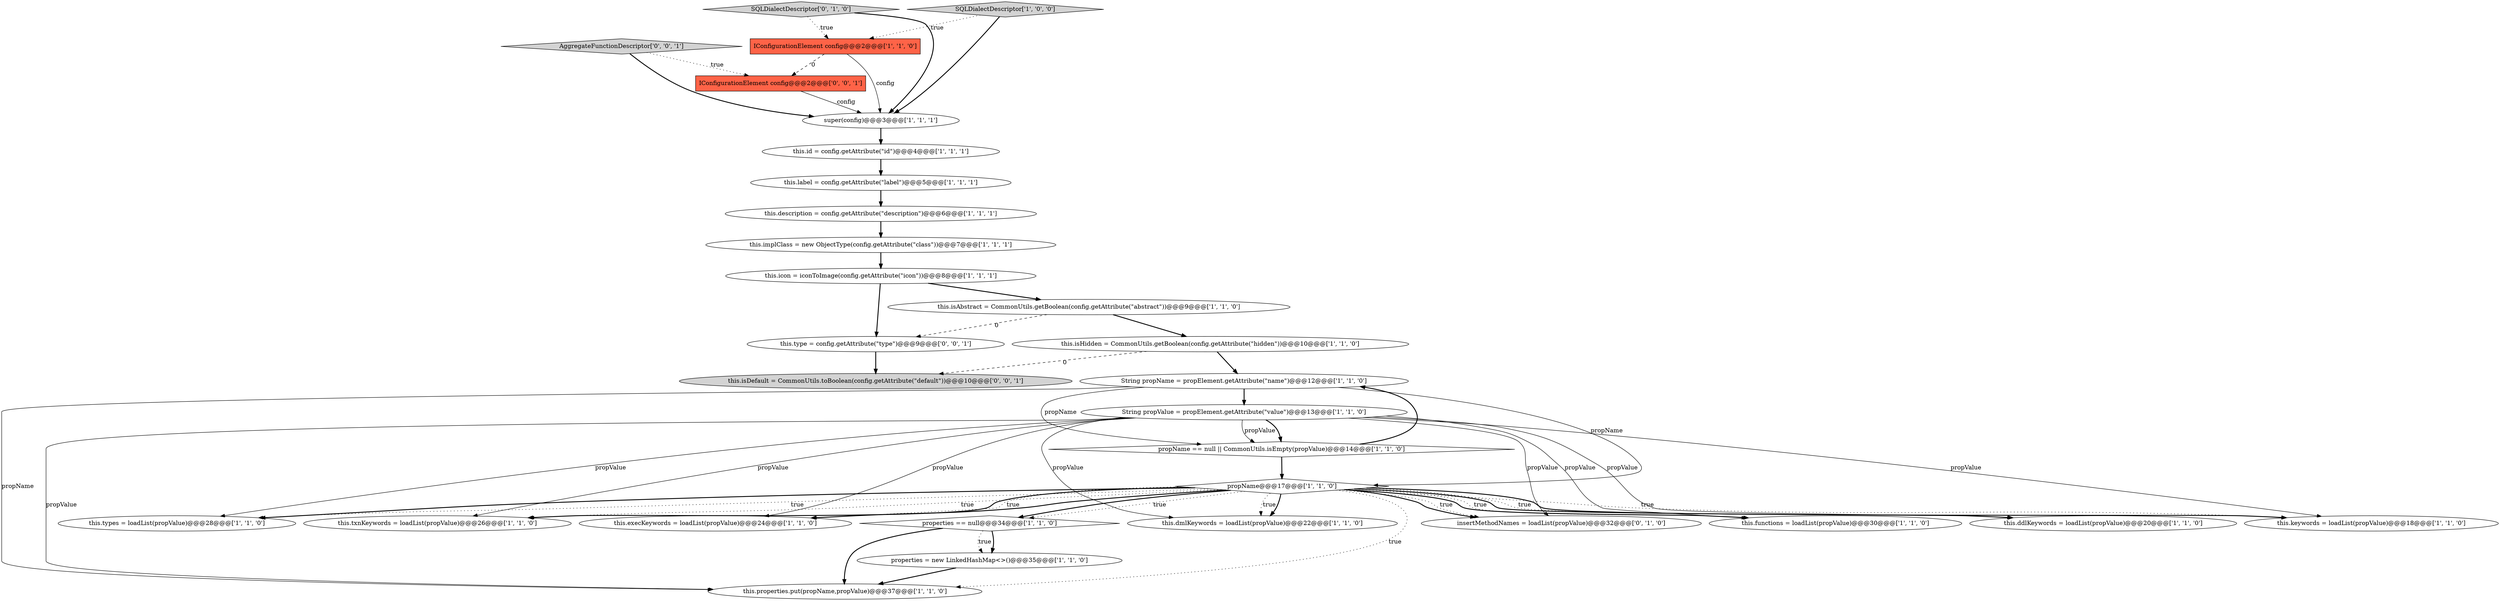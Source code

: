 digraph {
29 [style = filled, label = "this.isDefault = CommonUtils.toBoolean(config.getAttribute(\"default\"))@@@10@@@['0', '0', '1']", fillcolor = lightgray, shape = ellipse image = "AAA0AAABBB3BBB"];
2 [style = filled, label = "this.txnKeywords = loadList(propValue)@@@26@@@['1', '1', '0']", fillcolor = white, shape = ellipse image = "AAA0AAABBB1BBB"];
16 [style = filled, label = "this.execKeywords = loadList(propValue)@@@24@@@['1', '1', '0']", fillcolor = white, shape = ellipse image = "AAA0AAABBB1BBB"];
26 [style = filled, label = "this.type = config.getAttribute(\"type\")@@@9@@@['0', '0', '1']", fillcolor = white, shape = ellipse image = "AAA0AAABBB3BBB"];
0 [style = filled, label = "this.ddlKeywords = loadList(propValue)@@@20@@@['1', '1', '0']", fillcolor = white, shape = ellipse image = "AAA0AAABBB1BBB"];
9 [style = filled, label = "this.implClass = new ObjectType(config.getAttribute(\"class\"))@@@7@@@['1', '1', '1']", fillcolor = white, shape = ellipse image = "AAA0AAABBB1BBB"];
3 [style = filled, label = "IConfigurationElement config@@@2@@@['1', '1', '0']", fillcolor = tomato, shape = box image = "AAA0AAABBB1BBB"];
22 [style = filled, label = "properties == null@@@34@@@['1', '1', '0']", fillcolor = white, shape = diamond image = "AAA0AAABBB1BBB"];
21 [style = filled, label = "this.dmlKeywords = loadList(propValue)@@@22@@@['1', '1', '0']", fillcolor = white, shape = ellipse image = "AAA0AAABBB1BBB"];
13 [style = filled, label = "this.properties.put(propName,propValue)@@@37@@@['1', '1', '0']", fillcolor = white, shape = ellipse image = "AAA0AAABBB1BBB"];
10 [style = filled, label = "String propValue = propElement.getAttribute(\"value\")@@@13@@@['1', '1', '0']", fillcolor = white, shape = ellipse image = "AAA0AAABBB1BBB"];
19 [style = filled, label = "this.description = config.getAttribute(\"description\")@@@6@@@['1', '1', '1']", fillcolor = white, shape = ellipse image = "AAA0AAABBB1BBB"];
4 [style = filled, label = "propName == null || CommonUtils.isEmpty(propValue)@@@14@@@['1', '1', '0']", fillcolor = white, shape = diamond image = "AAA0AAABBB1BBB"];
24 [style = filled, label = "insertMethodNames = loadList(propValue)@@@32@@@['0', '1', '0']", fillcolor = white, shape = ellipse image = "AAA1AAABBB2BBB"];
18 [style = filled, label = "properties = new LinkedHashMap<>()@@@35@@@['1', '1', '0']", fillcolor = white, shape = ellipse image = "AAA0AAABBB1BBB"];
5 [style = filled, label = "propName@@@17@@@['1', '1', '0']", fillcolor = white, shape = diamond image = "AAA0AAABBB1BBB"];
11 [style = filled, label = "this.functions = loadList(propValue)@@@30@@@['1', '1', '0']", fillcolor = white, shape = ellipse image = "AAA0AAABBB1BBB"];
8 [style = filled, label = "this.isHidden = CommonUtils.getBoolean(config.getAttribute(\"hidden\"))@@@10@@@['1', '1', '0']", fillcolor = white, shape = ellipse image = "AAA0AAABBB1BBB"];
14 [style = filled, label = "this.id = config.getAttribute(\"id\")@@@4@@@['1', '1', '1']", fillcolor = white, shape = ellipse image = "AAA0AAABBB1BBB"];
1 [style = filled, label = "this.keywords = loadList(propValue)@@@18@@@['1', '1', '0']", fillcolor = white, shape = ellipse image = "AAA0AAABBB1BBB"];
6 [style = filled, label = "String propName = propElement.getAttribute(\"name\")@@@12@@@['1', '1', '0']", fillcolor = white, shape = ellipse image = "AAA0AAABBB1BBB"];
15 [style = filled, label = "this.isAbstract = CommonUtils.getBoolean(config.getAttribute(\"abstract\"))@@@9@@@['1', '1', '0']", fillcolor = white, shape = ellipse image = "AAA0AAABBB1BBB"];
20 [style = filled, label = "this.icon = iconToImage(config.getAttribute(\"icon\"))@@@8@@@['1', '1', '1']", fillcolor = white, shape = ellipse image = "AAA0AAABBB1BBB"];
17 [style = filled, label = "super(config)@@@3@@@['1', '1', '1']", fillcolor = white, shape = ellipse image = "AAA0AAABBB1BBB"];
12 [style = filled, label = "this.types = loadList(propValue)@@@28@@@['1', '1', '0']", fillcolor = white, shape = ellipse image = "AAA0AAABBB1BBB"];
25 [style = filled, label = "SQLDialectDescriptor['0', '1', '0']", fillcolor = lightgray, shape = diamond image = "AAA0AAABBB2BBB"];
23 [style = filled, label = "SQLDialectDescriptor['1', '0', '0']", fillcolor = lightgray, shape = diamond image = "AAA0AAABBB1BBB"];
27 [style = filled, label = "IConfigurationElement config@@@2@@@['0', '0', '1']", fillcolor = tomato, shape = box image = "AAA0AAABBB3BBB"];
28 [style = filled, label = "AggregateFunctionDescriptor['0', '0', '1']", fillcolor = lightgray, shape = diamond image = "AAA0AAABBB3BBB"];
7 [style = filled, label = "this.label = config.getAttribute(\"label\")@@@5@@@['1', '1', '1']", fillcolor = white, shape = ellipse image = "AAA0AAABBB1BBB"];
5->2 [style = bold, label=""];
5->0 [style = dotted, label="true"];
4->6 [style = bold, label=""];
14->7 [style = bold, label=""];
10->24 [style = solid, label="propValue"];
5->16 [style = dotted, label="true"];
5->11 [style = dotted, label="true"];
19->9 [style = bold, label=""];
5->22 [style = dotted, label="true"];
10->2 [style = solid, label="propValue"];
6->13 [style = solid, label="propName"];
5->21 [style = dotted, label="true"];
3->17 [style = solid, label="config"];
9->20 [style = bold, label=""];
5->1 [style = bold, label=""];
20->15 [style = bold, label=""];
4->5 [style = bold, label=""];
18->13 [style = bold, label=""];
5->13 [style = dotted, label="true"];
10->1 [style = solid, label="propValue"];
3->27 [style = dashed, label="0"];
8->29 [style = dashed, label="0"];
17->14 [style = bold, label=""];
8->6 [style = bold, label=""];
5->12 [style = dotted, label="true"];
10->0 [style = solid, label="propValue"];
25->17 [style = bold, label=""];
28->27 [style = dotted, label="true"];
6->5 [style = solid, label="propName"];
10->21 [style = solid, label="propValue"];
6->10 [style = bold, label=""];
27->17 [style = solid, label="config"];
5->0 [style = bold, label=""];
10->4 [style = solid, label="propValue"];
10->12 [style = solid, label="propValue"];
5->21 [style = bold, label=""];
5->11 [style = bold, label=""];
10->4 [style = bold, label=""];
5->24 [style = bold, label=""];
5->24 [style = dotted, label="true"];
22->18 [style = bold, label=""];
5->22 [style = bold, label=""];
25->3 [style = dotted, label="true"];
10->16 [style = solid, label="propValue"];
5->12 [style = bold, label=""];
5->1 [style = dotted, label="true"];
7->19 [style = bold, label=""];
10->11 [style = solid, label="propValue"];
22->18 [style = dotted, label="true"];
23->17 [style = bold, label=""];
15->8 [style = bold, label=""];
20->26 [style = bold, label=""];
15->26 [style = dashed, label="0"];
6->4 [style = solid, label="propName"];
5->16 [style = bold, label=""];
26->29 [style = bold, label=""];
5->2 [style = dotted, label="true"];
22->13 [style = bold, label=""];
23->3 [style = dotted, label="true"];
28->17 [style = bold, label=""];
10->13 [style = solid, label="propValue"];
}
